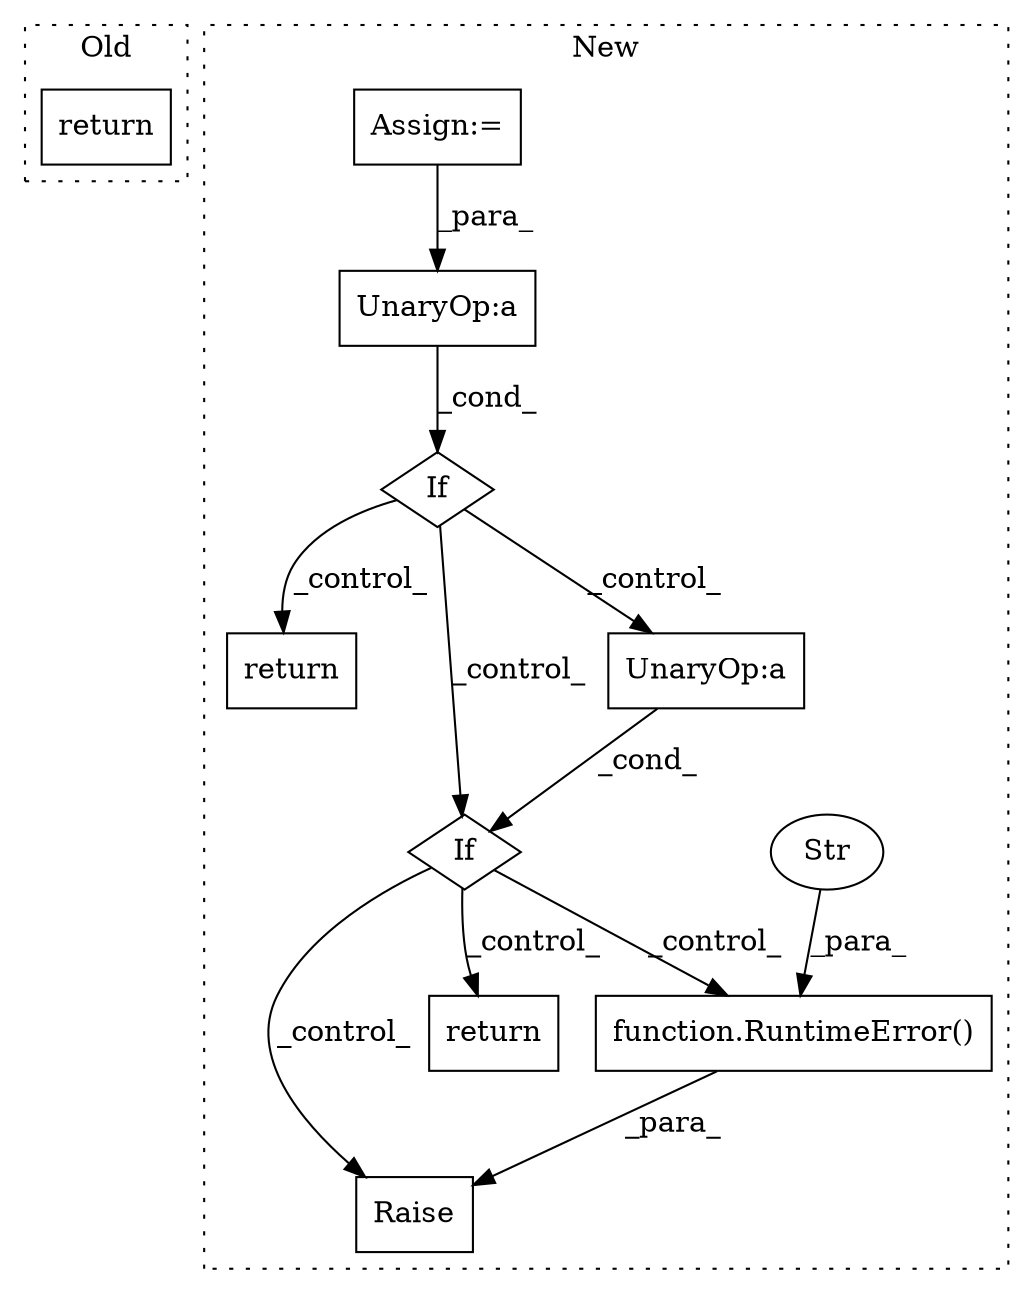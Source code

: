digraph G {
subgraph cluster0 {
1 [label="return" a="93" s="4508" l="7" shape="box"];
label = "Old";
style="dotted";
}
subgraph cluster1 {
2 [label="function.RuntimeError()" a="75" s="5442,5558" l="13,1" shape="box"];
3 [label="Raise" a="91" s="5436" l="6" shape="box"];
4 [label="Str" a="66" s="5455" l="103" shape="ellipse"];
5 [label="If" a="96" s="4880" l="3" shape="diamond"];
6 [label="return" a="93" s="5192" l="7" shape="box"];
7 [label="UnaryOp:a" a="61" s="4883" l="20" shape="box"];
8 [label="return" a="93" s="5564" l="7" shape="box"];
9 [label="If" a="96" s="5411" l="3" shape="diamond"];
10 [label="UnaryOp:a" a="61" s="5414" l="12" shape="box"];
11 [label="Assign:=" a="68" s="4834" l="3" shape="box"];
label = "New";
style="dotted";
}
2 -> 3 [label="_para_"];
4 -> 2 [label="_para_"];
5 -> 9 [label="_control_"];
5 -> 6 [label="_control_"];
5 -> 10 [label="_control_"];
7 -> 5 [label="_cond_"];
9 -> 8 [label="_control_"];
9 -> 2 [label="_control_"];
9 -> 3 [label="_control_"];
10 -> 9 [label="_cond_"];
11 -> 7 [label="_para_"];
}